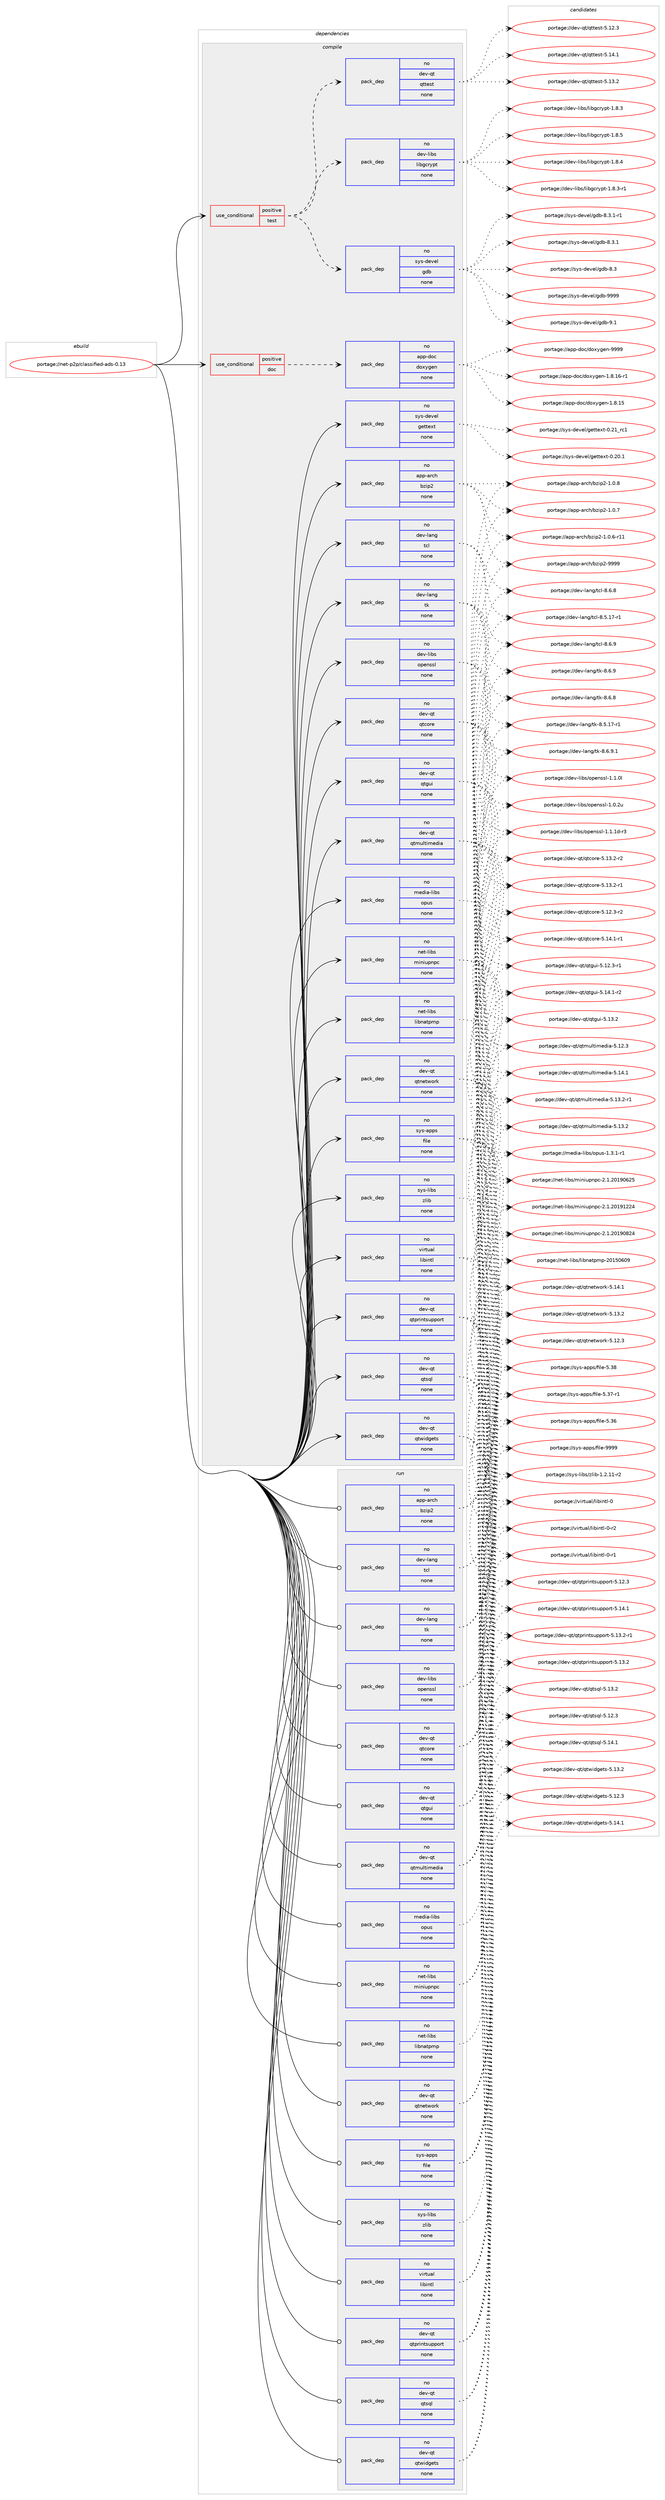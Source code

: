 digraph prolog {

# *************
# Graph options
# *************

newrank=true;
concentrate=true;
compound=true;
graph [rankdir=LR,fontname=Helvetica,fontsize=10,ranksep=1.5];#, ranksep=2.5, nodesep=0.2];
edge  [arrowhead=vee];
node  [fontname=Helvetica,fontsize=10];

# **********
# The ebuild
# **********

subgraph cluster_leftcol {
color=gray;
rank=same;
label=<<i>ebuild</i>>;
id [label="portage://net-p2p/classified-ads-0.13", color=red, width=4, href="../net-p2p/classified-ads-0.13.svg"];
}

# ****************
# The dependencies
# ****************

subgraph cluster_midcol {
color=gray;
label=<<i>dependencies</i>>;
subgraph cluster_compile {
fillcolor="#eeeeee";
style=filled;
label=<<i>compile</i>>;
subgraph cond13876 {
dependency69461 [label=<<TABLE BORDER="0" CELLBORDER="1" CELLSPACING="0" CELLPADDING="4"><TR><TD ROWSPAN="3" CELLPADDING="10">use_conditional</TD></TR><TR><TD>positive</TD></TR><TR><TD>doc</TD></TR></TABLE>>, shape=none, color=red];
subgraph pack54213 {
dependency69462 [label=<<TABLE BORDER="0" CELLBORDER="1" CELLSPACING="0" CELLPADDING="4" WIDTH="220"><TR><TD ROWSPAN="6" CELLPADDING="30">pack_dep</TD></TR><TR><TD WIDTH="110">no</TD></TR><TR><TD>app-doc</TD></TR><TR><TD>doxygen</TD></TR><TR><TD>none</TD></TR><TR><TD></TD></TR></TABLE>>, shape=none, color=blue];
}
dependency69461:e -> dependency69462:w [weight=20,style="dashed",arrowhead="vee"];
}
id:e -> dependency69461:w [weight=20,style="solid",arrowhead="vee"];
subgraph cond13877 {
dependency69463 [label=<<TABLE BORDER="0" CELLBORDER="1" CELLSPACING="0" CELLPADDING="4"><TR><TD ROWSPAN="3" CELLPADDING="10">use_conditional</TD></TR><TR><TD>positive</TD></TR><TR><TD>test</TD></TR></TABLE>>, shape=none, color=red];
subgraph pack54214 {
dependency69464 [label=<<TABLE BORDER="0" CELLBORDER="1" CELLSPACING="0" CELLPADDING="4" WIDTH="220"><TR><TD ROWSPAN="6" CELLPADDING="30">pack_dep</TD></TR><TR><TD WIDTH="110">no</TD></TR><TR><TD>dev-libs</TD></TR><TR><TD>libgcrypt</TD></TR><TR><TD>none</TD></TR><TR><TD></TD></TR></TABLE>>, shape=none, color=blue];
}
dependency69463:e -> dependency69464:w [weight=20,style="dashed",arrowhead="vee"];
subgraph pack54215 {
dependency69465 [label=<<TABLE BORDER="0" CELLBORDER="1" CELLSPACING="0" CELLPADDING="4" WIDTH="220"><TR><TD ROWSPAN="6" CELLPADDING="30">pack_dep</TD></TR><TR><TD WIDTH="110">no</TD></TR><TR><TD>dev-qt</TD></TR><TR><TD>qttest</TD></TR><TR><TD>none</TD></TR><TR><TD></TD></TR></TABLE>>, shape=none, color=blue];
}
dependency69463:e -> dependency69465:w [weight=20,style="dashed",arrowhead="vee"];
subgraph pack54216 {
dependency69466 [label=<<TABLE BORDER="0" CELLBORDER="1" CELLSPACING="0" CELLPADDING="4" WIDTH="220"><TR><TD ROWSPAN="6" CELLPADDING="30">pack_dep</TD></TR><TR><TD WIDTH="110">no</TD></TR><TR><TD>sys-devel</TD></TR><TR><TD>gdb</TD></TR><TR><TD>none</TD></TR><TR><TD></TD></TR></TABLE>>, shape=none, color=blue];
}
dependency69463:e -> dependency69466:w [weight=20,style="dashed",arrowhead="vee"];
}
id:e -> dependency69463:w [weight=20,style="solid",arrowhead="vee"];
subgraph pack54217 {
dependency69467 [label=<<TABLE BORDER="0" CELLBORDER="1" CELLSPACING="0" CELLPADDING="4" WIDTH="220"><TR><TD ROWSPAN="6" CELLPADDING="30">pack_dep</TD></TR><TR><TD WIDTH="110">no</TD></TR><TR><TD>app-arch</TD></TR><TR><TD>bzip2</TD></TR><TR><TD>none</TD></TR><TR><TD></TD></TR></TABLE>>, shape=none, color=blue];
}
id:e -> dependency69467:w [weight=20,style="solid",arrowhead="vee"];
subgraph pack54218 {
dependency69468 [label=<<TABLE BORDER="0" CELLBORDER="1" CELLSPACING="0" CELLPADDING="4" WIDTH="220"><TR><TD ROWSPAN="6" CELLPADDING="30">pack_dep</TD></TR><TR><TD WIDTH="110">no</TD></TR><TR><TD>dev-lang</TD></TR><TR><TD>tcl</TD></TR><TR><TD>none</TD></TR><TR><TD></TD></TR></TABLE>>, shape=none, color=blue];
}
id:e -> dependency69468:w [weight=20,style="solid",arrowhead="vee"];
subgraph pack54219 {
dependency69469 [label=<<TABLE BORDER="0" CELLBORDER="1" CELLSPACING="0" CELLPADDING="4" WIDTH="220"><TR><TD ROWSPAN="6" CELLPADDING="30">pack_dep</TD></TR><TR><TD WIDTH="110">no</TD></TR><TR><TD>dev-lang</TD></TR><TR><TD>tk</TD></TR><TR><TD>none</TD></TR><TR><TD></TD></TR></TABLE>>, shape=none, color=blue];
}
id:e -> dependency69469:w [weight=20,style="solid",arrowhead="vee"];
subgraph pack54220 {
dependency69470 [label=<<TABLE BORDER="0" CELLBORDER="1" CELLSPACING="0" CELLPADDING="4" WIDTH="220"><TR><TD ROWSPAN="6" CELLPADDING="30">pack_dep</TD></TR><TR><TD WIDTH="110">no</TD></TR><TR><TD>dev-libs</TD></TR><TR><TD>openssl</TD></TR><TR><TD>none</TD></TR><TR><TD></TD></TR></TABLE>>, shape=none, color=blue];
}
id:e -> dependency69470:w [weight=20,style="solid",arrowhead="vee"];
subgraph pack54221 {
dependency69471 [label=<<TABLE BORDER="0" CELLBORDER="1" CELLSPACING="0" CELLPADDING="4" WIDTH="220"><TR><TD ROWSPAN="6" CELLPADDING="30">pack_dep</TD></TR><TR><TD WIDTH="110">no</TD></TR><TR><TD>dev-qt</TD></TR><TR><TD>qtcore</TD></TR><TR><TD>none</TD></TR><TR><TD></TD></TR></TABLE>>, shape=none, color=blue];
}
id:e -> dependency69471:w [weight=20,style="solid",arrowhead="vee"];
subgraph pack54222 {
dependency69472 [label=<<TABLE BORDER="0" CELLBORDER="1" CELLSPACING="0" CELLPADDING="4" WIDTH="220"><TR><TD ROWSPAN="6" CELLPADDING="30">pack_dep</TD></TR><TR><TD WIDTH="110">no</TD></TR><TR><TD>dev-qt</TD></TR><TR><TD>qtgui</TD></TR><TR><TD>none</TD></TR><TR><TD></TD></TR></TABLE>>, shape=none, color=blue];
}
id:e -> dependency69472:w [weight=20,style="solid",arrowhead="vee"];
subgraph pack54223 {
dependency69473 [label=<<TABLE BORDER="0" CELLBORDER="1" CELLSPACING="0" CELLPADDING="4" WIDTH="220"><TR><TD ROWSPAN="6" CELLPADDING="30">pack_dep</TD></TR><TR><TD WIDTH="110">no</TD></TR><TR><TD>dev-qt</TD></TR><TR><TD>qtmultimedia</TD></TR><TR><TD>none</TD></TR><TR><TD></TD></TR></TABLE>>, shape=none, color=blue];
}
id:e -> dependency69473:w [weight=20,style="solid",arrowhead="vee"];
subgraph pack54224 {
dependency69474 [label=<<TABLE BORDER="0" CELLBORDER="1" CELLSPACING="0" CELLPADDING="4" WIDTH="220"><TR><TD ROWSPAN="6" CELLPADDING="30">pack_dep</TD></TR><TR><TD WIDTH="110">no</TD></TR><TR><TD>dev-qt</TD></TR><TR><TD>qtnetwork</TD></TR><TR><TD>none</TD></TR><TR><TD></TD></TR></TABLE>>, shape=none, color=blue];
}
id:e -> dependency69474:w [weight=20,style="solid",arrowhead="vee"];
subgraph pack54225 {
dependency69475 [label=<<TABLE BORDER="0" CELLBORDER="1" CELLSPACING="0" CELLPADDING="4" WIDTH="220"><TR><TD ROWSPAN="6" CELLPADDING="30">pack_dep</TD></TR><TR><TD WIDTH="110">no</TD></TR><TR><TD>dev-qt</TD></TR><TR><TD>qtprintsupport</TD></TR><TR><TD>none</TD></TR><TR><TD></TD></TR></TABLE>>, shape=none, color=blue];
}
id:e -> dependency69475:w [weight=20,style="solid",arrowhead="vee"];
subgraph pack54226 {
dependency69476 [label=<<TABLE BORDER="0" CELLBORDER="1" CELLSPACING="0" CELLPADDING="4" WIDTH="220"><TR><TD ROWSPAN="6" CELLPADDING="30">pack_dep</TD></TR><TR><TD WIDTH="110">no</TD></TR><TR><TD>dev-qt</TD></TR><TR><TD>qtsql</TD></TR><TR><TD>none</TD></TR><TR><TD></TD></TR></TABLE>>, shape=none, color=blue];
}
id:e -> dependency69476:w [weight=20,style="solid",arrowhead="vee"];
subgraph pack54227 {
dependency69477 [label=<<TABLE BORDER="0" CELLBORDER="1" CELLSPACING="0" CELLPADDING="4" WIDTH="220"><TR><TD ROWSPAN="6" CELLPADDING="30">pack_dep</TD></TR><TR><TD WIDTH="110">no</TD></TR><TR><TD>dev-qt</TD></TR><TR><TD>qtwidgets</TD></TR><TR><TD>none</TD></TR><TR><TD></TD></TR></TABLE>>, shape=none, color=blue];
}
id:e -> dependency69477:w [weight=20,style="solid",arrowhead="vee"];
subgraph pack54228 {
dependency69478 [label=<<TABLE BORDER="0" CELLBORDER="1" CELLSPACING="0" CELLPADDING="4" WIDTH="220"><TR><TD ROWSPAN="6" CELLPADDING="30">pack_dep</TD></TR><TR><TD WIDTH="110">no</TD></TR><TR><TD>media-libs</TD></TR><TR><TD>opus</TD></TR><TR><TD>none</TD></TR><TR><TD></TD></TR></TABLE>>, shape=none, color=blue];
}
id:e -> dependency69478:w [weight=20,style="solid",arrowhead="vee"];
subgraph pack54229 {
dependency69479 [label=<<TABLE BORDER="0" CELLBORDER="1" CELLSPACING="0" CELLPADDING="4" WIDTH="220"><TR><TD ROWSPAN="6" CELLPADDING="30">pack_dep</TD></TR><TR><TD WIDTH="110">no</TD></TR><TR><TD>net-libs</TD></TR><TR><TD>libnatpmp</TD></TR><TR><TD>none</TD></TR><TR><TD></TD></TR></TABLE>>, shape=none, color=blue];
}
id:e -> dependency69479:w [weight=20,style="solid",arrowhead="vee"];
subgraph pack54230 {
dependency69480 [label=<<TABLE BORDER="0" CELLBORDER="1" CELLSPACING="0" CELLPADDING="4" WIDTH="220"><TR><TD ROWSPAN="6" CELLPADDING="30">pack_dep</TD></TR><TR><TD WIDTH="110">no</TD></TR><TR><TD>net-libs</TD></TR><TR><TD>miniupnpc</TD></TR><TR><TD>none</TD></TR><TR><TD></TD></TR></TABLE>>, shape=none, color=blue];
}
id:e -> dependency69480:w [weight=20,style="solid",arrowhead="vee"];
subgraph pack54231 {
dependency69481 [label=<<TABLE BORDER="0" CELLBORDER="1" CELLSPACING="0" CELLPADDING="4" WIDTH="220"><TR><TD ROWSPAN="6" CELLPADDING="30">pack_dep</TD></TR><TR><TD WIDTH="110">no</TD></TR><TR><TD>sys-apps</TD></TR><TR><TD>file</TD></TR><TR><TD>none</TD></TR><TR><TD></TD></TR></TABLE>>, shape=none, color=blue];
}
id:e -> dependency69481:w [weight=20,style="solid",arrowhead="vee"];
subgraph pack54232 {
dependency69482 [label=<<TABLE BORDER="0" CELLBORDER="1" CELLSPACING="0" CELLPADDING="4" WIDTH="220"><TR><TD ROWSPAN="6" CELLPADDING="30">pack_dep</TD></TR><TR><TD WIDTH="110">no</TD></TR><TR><TD>sys-devel</TD></TR><TR><TD>gettext</TD></TR><TR><TD>none</TD></TR><TR><TD></TD></TR></TABLE>>, shape=none, color=blue];
}
id:e -> dependency69482:w [weight=20,style="solid",arrowhead="vee"];
subgraph pack54233 {
dependency69483 [label=<<TABLE BORDER="0" CELLBORDER="1" CELLSPACING="0" CELLPADDING="4" WIDTH="220"><TR><TD ROWSPAN="6" CELLPADDING="30">pack_dep</TD></TR><TR><TD WIDTH="110">no</TD></TR><TR><TD>sys-libs</TD></TR><TR><TD>zlib</TD></TR><TR><TD>none</TD></TR><TR><TD></TD></TR></TABLE>>, shape=none, color=blue];
}
id:e -> dependency69483:w [weight=20,style="solid",arrowhead="vee"];
subgraph pack54234 {
dependency69484 [label=<<TABLE BORDER="0" CELLBORDER="1" CELLSPACING="0" CELLPADDING="4" WIDTH="220"><TR><TD ROWSPAN="6" CELLPADDING="30">pack_dep</TD></TR><TR><TD WIDTH="110">no</TD></TR><TR><TD>virtual</TD></TR><TR><TD>libintl</TD></TR><TR><TD>none</TD></TR><TR><TD></TD></TR></TABLE>>, shape=none, color=blue];
}
id:e -> dependency69484:w [weight=20,style="solid",arrowhead="vee"];
}
subgraph cluster_compileandrun {
fillcolor="#eeeeee";
style=filled;
label=<<i>compile and run</i>>;
}
subgraph cluster_run {
fillcolor="#eeeeee";
style=filled;
label=<<i>run</i>>;
subgraph pack54235 {
dependency69485 [label=<<TABLE BORDER="0" CELLBORDER="1" CELLSPACING="0" CELLPADDING="4" WIDTH="220"><TR><TD ROWSPAN="6" CELLPADDING="30">pack_dep</TD></TR><TR><TD WIDTH="110">no</TD></TR><TR><TD>app-arch</TD></TR><TR><TD>bzip2</TD></TR><TR><TD>none</TD></TR><TR><TD></TD></TR></TABLE>>, shape=none, color=blue];
}
id:e -> dependency69485:w [weight=20,style="solid",arrowhead="odot"];
subgraph pack54236 {
dependency69486 [label=<<TABLE BORDER="0" CELLBORDER="1" CELLSPACING="0" CELLPADDING="4" WIDTH="220"><TR><TD ROWSPAN="6" CELLPADDING="30">pack_dep</TD></TR><TR><TD WIDTH="110">no</TD></TR><TR><TD>dev-lang</TD></TR><TR><TD>tcl</TD></TR><TR><TD>none</TD></TR><TR><TD></TD></TR></TABLE>>, shape=none, color=blue];
}
id:e -> dependency69486:w [weight=20,style="solid",arrowhead="odot"];
subgraph pack54237 {
dependency69487 [label=<<TABLE BORDER="0" CELLBORDER="1" CELLSPACING="0" CELLPADDING="4" WIDTH="220"><TR><TD ROWSPAN="6" CELLPADDING="30">pack_dep</TD></TR><TR><TD WIDTH="110">no</TD></TR><TR><TD>dev-lang</TD></TR><TR><TD>tk</TD></TR><TR><TD>none</TD></TR><TR><TD></TD></TR></TABLE>>, shape=none, color=blue];
}
id:e -> dependency69487:w [weight=20,style="solid",arrowhead="odot"];
subgraph pack54238 {
dependency69488 [label=<<TABLE BORDER="0" CELLBORDER="1" CELLSPACING="0" CELLPADDING="4" WIDTH="220"><TR><TD ROWSPAN="6" CELLPADDING="30">pack_dep</TD></TR><TR><TD WIDTH="110">no</TD></TR><TR><TD>dev-libs</TD></TR><TR><TD>openssl</TD></TR><TR><TD>none</TD></TR><TR><TD></TD></TR></TABLE>>, shape=none, color=blue];
}
id:e -> dependency69488:w [weight=20,style="solid",arrowhead="odot"];
subgraph pack54239 {
dependency69489 [label=<<TABLE BORDER="0" CELLBORDER="1" CELLSPACING="0" CELLPADDING="4" WIDTH="220"><TR><TD ROWSPAN="6" CELLPADDING="30">pack_dep</TD></TR><TR><TD WIDTH="110">no</TD></TR><TR><TD>dev-qt</TD></TR><TR><TD>qtcore</TD></TR><TR><TD>none</TD></TR><TR><TD></TD></TR></TABLE>>, shape=none, color=blue];
}
id:e -> dependency69489:w [weight=20,style="solid",arrowhead="odot"];
subgraph pack54240 {
dependency69490 [label=<<TABLE BORDER="0" CELLBORDER="1" CELLSPACING="0" CELLPADDING="4" WIDTH="220"><TR><TD ROWSPAN="6" CELLPADDING="30">pack_dep</TD></TR><TR><TD WIDTH="110">no</TD></TR><TR><TD>dev-qt</TD></TR><TR><TD>qtgui</TD></TR><TR><TD>none</TD></TR><TR><TD></TD></TR></TABLE>>, shape=none, color=blue];
}
id:e -> dependency69490:w [weight=20,style="solid",arrowhead="odot"];
subgraph pack54241 {
dependency69491 [label=<<TABLE BORDER="0" CELLBORDER="1" CELLSPACING="0" CELLPADDING="4" WIDTH="220"><TR><TD ROWSPAN="6" CELLPADDING="30">pack_dep</TD></TR><TR><TD WIDTH="110">no</TD></TR><TR><TD>dev-qt</TD></TR><TR><TD>qtmultimedia</TD></TR><TR><TD>none</TD></TR><TR><TD></TD></TR></TABLE>>, shape=none, color=blue];
}
id:e -> dependency69491:w [weight=20,style="solid",arrowhead="odot"];
subgraph pack54242 {
dependency69492 [label=<<TABLE BORDER="0" CELLBORDER="1" CELLSPACING="0" CELLPADDING="4" WIDTH="220"><TR><TD ROWSPAN="6" CELLPADDING="30">pack_dep</TD></TR><TR><TD WIDTH="110">no</TD></TR><TR><TD>dev-qt</TD></TR><TR><TD>qtnetwork</TD></TR><TR><TD>none</TD></TR><TR><TD></TD></TR></TABLE>>, shape=none, color=blue];
}
id:e -> dependency69492:w [weight=20,style="solid",arrowhead="odot"];
subgraph pack54243 {
dependency69493 [label=<<TABLE BORDER="0" CELLBORDER="1" CELLSPACING="0" CELLPADDING="4" WIDTH="220"><TR><TD ROWSPAN="6" CELLPADDING="30">pack_dep</TD></TR><TR><TD WIDTH="110">no</TD></TR><TR><TD>dev-qt</TD></TR><TR><TD>qtprintsupport</TD></TR><TR><TD>none</TD></TR><TR><TD></TD></TR></TABLE>>, shape=none, color=blue];
}
id:e -> dependency69493:w [weight=20,style="solid",arrowhead="odot"];
subgraph pack54244 {
dependency69494 [label=<<TABLE BORDER="0" CELLBORDER="1" CELLSPACING="0" CELLPADDING="4" WIDTH="220"><TR><TD ROWSPAN="6" CELLPADDING="30">pack_dep</TD></TR><TR><TD WIDTH="110">no</TD></TR><TR><TD>dev-qt</TD></TR><TR><TD>qtsql</TD></TR><TR><TD>none</TD></TR><TR><TD></TD></TR></TABLE>>, shape=none, color=blue];
}
id:e -> dependency69494:w [weight=20,style="solid",arrowhead="odot"];
subgraph pack54245 {
dependency69495 [label=<<TABLE BORDER="0" CELLBORDER="1" CELLSPACING="0" CELLPADDING="4" WIDTH="220"><TR><TD ROWSPAN="6" CELLPADDING="30">pack_dep</TD></TR><TR><TD WIDTH="110">no</TD></TR><TR><TD>dev-qt</TD></TR><TR><TD>qtwidgets</TD></TR><TR><TD>none</TD></TR><TR><TD></TD></TR></TABLE>>, shape=none, color=blue];
}
id:e -> dependency69495:w [weight=20,style="solid",arrowhead="odot"];
subgraph pack54246 {
dependency69496 [label=<<TABLE BORDER="0" CELLBORDER="1" CELLSPACING="0" CELLPADDING="4" WIDTH="220"><TR><TD ROWSPAN="6" CELLPADDING="30">pack_dep</TD></TR><TR><TD WIDTH="110">no</TD></TR><TR><TD>media-libs</TD></TR><TR><TD>opus</TD></TR><TR><TD>none</TD></TR><TR><TD></TD></TR></TABLE>>, shape=none, color=blue];
}
id:e -> dependency69496:w [weight=20,style="solid",arrowhead="odot"];
subgraph pack54247 {
dependency69497 [label=<<TABLE BORDER="0" CELLBORDER="1" CELLSPACING="0" CELLPADDING="4" WIDTH="220"><TR><TD ROWSPAN="6" CELLPADDING="30">pack_dep</TD></TR><TR><TD WIDTH="110">no</TD></TR><TR><TD>net-libs</TD></TR><TR><TD>libnatpmp</TD></TR><TR><TD>none</TD></TR><TR><TD></TD></TR></TABLE>>, shape=none, color=blue];
}
id:e -> dependency69497:w [weight=20,style="solid",arrowhead="odot"];
subgraph pack54248 {
dependency69498 [label=<<TABLE BORDER="0" CELLBORDER="1" CELLSPACING="0" CELLPADDING="4" WIDTH="220"><TR><TD ROWSPAN="6" CELLPADDING="30">pack_dep</TD></TR><TR><TD WIDTH="110">no</TD></TR><TR><TD>net-libs</TD></TR><TR><TD>miniupnpc</TD></TR><TR><TD>none</TD></TR><TR><TD></TD></TR></TABLE>>, shape=none, color=blue];
}
id:e -> dependency69498:w [weight=20,style="solid",arrowhead="odot"];
subgraph pack54249 {
dependency69499 [label=<<TABLE BORDER="0" CELLBORDER="1" CELLSPACING="0" CELLPADDING="4" WIDTH="220"><TR><TD ROWSPAN="6" CELLPADDING="30">pack_dep</TD></TR><TR><TD WIDTH="110">no</TD></TR><TR><TD>sys-apps</TD></TR><TR><TD>file</TD></TR><TR><TD>none</TD></TR><TR><TD></TD></TR></TABLE>>, shape=none, color=blue];
}
id:e -> dependency69499:w [weight=20,style="solid",arrowhead="odot"];
subgraph pack54250 {
dependency69500 [label=<<TABLE BORDER="0" CELLBORDER="1" CELLSPACING="0" CELLPADDING="4" WIDTH="220"><TR><TD ROWSPAN="6" CELLPADDING="30">pack_dep</TD></TR><TR><TD WIDTH="110">no</TD></TR><TR><TD>sys-libs</TD></TR><TR><TD>zlib</TD></TR><TR><TD>none</TD></TR><TR><TD></TD></TR></TABLE>>, shape=none, color=blue];
}
id:e -> dependency69500:w [weight=20,style="solid",arrowhead="odot"];
subgraph pack54251 {
dependency69501 [label=<<TABLE BORDER="0" CELLBORDER="1" CELLSPACING="0" CELLPADDING="4" WIDTH="220"><TR><TD ROWSPAN="6" CELLPADDING="30">pack_dep</TD></TR><TR><TD WIDTH="110">no</TD></TR><TR><TD>virtual</TD></TR><TR><TD>libintl</TD></TR><TR><TD>none</TD></TR><TR><TD></TD></TR></TABLE>>, shape=none, color=blue];
}
id:e -> dependency69501:w [weight=20,style="solid",arrowhead="odot"];
}
}

# **************
# The candidates
# **************

subgraph cluster_choices {
rank=same;
color=gray;
label=<<i>candidates</i>>;

subgraph choice54213 {
color=black;
nodesep=1;
choice971121124510011199471001111201211031011104557575757 [label="portage://app-doc/doxygen-9999", color=red, width=4,href="../app-doc/doxygen-9999.svg"];
choice97112112451001119947100111120121103101110454946564649544511449 [label="portage://app-doc/doxygen-1.8.16-r1", color=red, width=4,href="../app-doc/doxygen-1.8.16-r1.svg"];
choice9711211245100111994710011112012110310111045494656464953 [label="portage://app-doc/doxygen-1.8.15", color=red, width=4,href="../app-doc/doxygen-1.8.15.svg"];
dependency69462:e -> choice971121124510011199471001111201211031011104557575757:w [style=dotted,weight="100"];
dependency69462:e -> choice97112112451001119947100111120121103101110454946564649544511449:w [style=dotted,weight="100"];
dependency69462:e -> choice9711211245100111994710011112012110310111045494656464953:w [style=dotted,weight="100"];
}
subgraph choice54214 {
color=black;
nodesep=1;
choice1001011184510810598115471081059810399114121112116454946564653 [label="portage://dev-libs/libgcrypt-1.8.5", color=red, width=4,href="../dev-libs/libgcrypt-1.8.5.svg"];
choice1001011184510810598115471081059810399114121112116454946564652 [label="portage://dev-libs/libgcrypt-1.8.4", color=red, width=4,href="../dev-libs/libgcrypt-1.8.4.svg"];
choice10010111845108105981154710810598103991141211121164549465646514511449 [label="portage://dev-libs/libgcrypt-1.8.3-r1", color=red, width=4,href="../dev-libs/libgcrypt-1.8.3-r1.svg"];
choice1001011184510810598115471081059810399114121112116454946564651 [label="portage://dev-libs/libgcrypt-1.8.3", color=red, width=4,href="../dev-libs/libgcrypt-1.8.3.svg"];
dependency69464:e -> choice1001011184510810598115471081059810399114121112116454946564653:w [style=dotted,weight="100"];
dependency69464:e -> choice1001011184510810598115471081059810399114121112116454946564652:w [style=dotted,weight="100"];
dependency69464:e -> choice10010111845108105981154710810598103991141211121164549465646514511449:w [style=dotted,weight="100"];
dependency69464:e -> choice1001011184510810598115471081059810399114121112116454946564651:w [style=dotted,weight="100"];
}
subgraph choice54215 {
color=black;
nodesep=1;
choice100101118451131164711311611610111511645534649524649 [label="portage://dev-qt/qttest-5.14.1", color=red, width=4,href="../dev-qt/qttest-5.14.1.svg"];
choice100101118451131164711311611610111511645534649514650 [label="portage://dev-qt/qttest-5.13.2", color=red, width=4,href="../dev-qt/qttest-5.13.2.svg"];
choice100101118451131164711311611610111511645534649504651 [label="portage://dev-qt/qttest-5.12.3", color=red, width=4,href="../dev-qt/qttest-5.12.3.svg"];
dependency69465:e -> choice100101118451131164711311611610111511645534649524649:w [style=dotted,weight="100"];
dependency69465:e -> choice100101118451131164711311611610111511645534649514650:w [style=dotted,weight="100"];
dependency69465:e -> choice100101118451131164711311611610111511645534649504651:w [style=dotted,weight="100"];
}
subgraph choice54216 {
color=black;
nodesep=1;
choice1151211154510010111810110847103100984557575757 [label="portage://sys-devel/gdb-9999", color=red, width=4,href="../sys-devel/gdb-9999.svg"];
choice11512111545100101118101108471031009845574649 [label="portage://sys-devel/gdb-9.1", color=red, width=4,href="../sys-devel/gdb-9.1.svg"];
choice1151211154510010111810110847103100984556465146494511449 [label="portage://sys-devel/gdb-8.3.1-r1", color=red, width=4,href="../sys-devel/gdb-8.3.1-r1.svg"];
choice115121115451001011181011084710310098455646514649 [label="portage://sys-devel/gdb-8.3.1", color=red, width=4,href="../sys-devel/gdb-8.3.1.svg"];
choice11512111545100101118101108471031009845564651 [label="portage://sys-devel/gdb-8.3", color=red, width=4,href="../sys-devel/gdb-8.3.svg"];
dependency69466:e -> choice1151211154510010111810110847103100984557575757:w [style=dotted,weight="100"];
dependency69466:e -> choice11512111545100101118101108471031009845574649:w [style=dotted,weight="100"];
dependency69466:e -> choice1151211154510010111810110847103100984556465146494511449:w [style=dotted,weight="100"];
dependency69466:e -> choice115121115451001011181011084710310098455646514649:w [style=dotted,weight="100"];
dependency69466:e -> choice11512111545100101118101108471031009845564651:w [style=dotted,weight="100"];
}
subgraph choice54217 {
color=black;
nodesep=1;
choice971121124597114991044798122105112504557575757 [label="portage://app-arch/bzip2-9999", color=red, width=4,href="../app-arch/bzip2-9999.svg"];
choice97112112459711499104479812210511250454946484656 [label="portage://app-arch/bzip2-1.0.8", color=red, width=4,href="../app-arch/bzip2-1.0.8.svg"];
choice97112112459711499104479812210511250454946484655 [label="portage://app-arch/bzip2-1.0.7", color=red, width=4,href="../app-arch/bzip2-1.0.7.svg"];
choice97112112459711499104479812210511250454946484654451144949 [label="portage://app-arch/bzip2-1.0.6-r11", color=red, width=4,href="../app-arch/bzip2-1.0.6-r11.svg"];
dependency69467:e -> choice971121124597114991044798122105112504557575757:w [style=dotted,weight="100"];
dependency69467:e -> choice97112112459711499104479812210511250454946484656:w [style=dotted,weight="100"];
dependency69467:e -> choice97112112459711499104479812210511250454946484655:w [style=dotted,weight="100"];
dependency69467:e -> choice97112112459711499104479812210511250454946484654451144949:w [style=dotted,weight="100"];
}
subgraph choice54218 {
color=black;
nodesep=1;
choice10010111845108971101034711699108455646544657 [label="portage://dev-lang/tcl-8.6.9", color=red, width=4,href="../dev-lang/tcl-8.6.9.svg"];
choice10010111845108971101034711699108455646544656 [label="portage://dev-lang/tcl-8.6.8", color=red, width=4,href="../dev-lang/tcl-8.6.8.svg"];
choice10010111845108971101034711699108455646534649554511449 [label="portage://dev-lang/tcl-8.5.17-r1", color=red, width=4,href="../dev-lang/tcl-8.5.17-r1.svg"];
dependency69468:e -> choice10010111845108971101034711699108455646544657:w [style=dotted,weight="100"];
dependency69468:e -> choice10010111845108971101034711699108455646544656:w [style=dotted,weight="100"];
dependency69468:e -> choice10010111845108971101034711699108455646534649554511449:w [style=dotted,weight="100"];
}
subgraph choice54219 {
color=black;
nodesep=1;
choice1001011184510897110103471161074556465446574649 [label="portage://dev-lang/tk-8.6.9.1", color=red, width=4,href="../dev-lang/tk-8.6.9.1.svg"];
choice100101118451089711010347116107455646544657 [label="portage://dev-lang/tk-8.6.9", color=red, width=4,href="../dev-lang/tk-8.6.9.svg"];
choice100101118451089711010347116107455646544656 [label="portage://dev-lang/tk-8.6.8", color=red, width=4,href="../dev-lang/tk-8.6.8.svg"];
choice100101118451089711010347116107455646534649554511449 [label="portage://dev-lang/tk-8.5.17-r1", color=red, width=4,href="../dev-lang/tk-8.5.17-r1.svg"];
dependency69469:e -> choice1001011184510897110103471161074556465446574649:w [style=dotted,weight="100"];
dependency69469:e -> choice100101118451089711010347116107455646544657:w [style=dotted,weight="100"];
dependency69469:e -> choice100101118451089711010347116107455646544656:w [style=dotted,weight="100"];
dependency69469:e -> choice100101118451089711010347116107455646534649554511449:w [style=dotted,weight="100"];
}
subgraph choice54220 {
color=black;
nodesep=1;
choice1001011184510810598115471111121011101151151084549464946491004511451 [label="portage://dev-libs/openssl-1.1.1d-r3", color=red, width=4,href="../dev-libs/openssl-1.1.1d-r3.svg"];
choice100101118451081059811547111112101110115115108454946494648108 [label="portage://dev-libs/openssl-1.1.0l", color=red, width=4,href="../dev-libs/openssl-1.1.0l.svg"];
choice100101118451081059811547111112101110115115108454946484650117 [label="portage://dev-libs/openssl-1.0.2u", color=red, width=4,href="../dev-libs/openssl-1.0.2u.svg"];
dependency69470:e -> choice1001011184510810598115471111121011101151151084549464946491004511451:w [style=dotted,weight="100"];
dependency69470:e -> choice100101118451081059811547111112101110115115108454946494648108:w [style=dotted,weight="100"];
dependency69470:e -> choice100101118451081059811547111112101110115115108454946484650117:w [style=dotted,weight="100"];
}
subgraph choice54221 {
color=black;
nodesep=1;
choice100101118451131164711311699111114101455346495246494511449 [label="portage://dev-qt/qtcore-5.14.1-r1", color=red, width=4,href="../dev-qt/qtcore-5.14.1-r1.svg"];
choice100101118451131164711311699111114101455346495146504511450 [label="portage://dev-qt/qtcore-5.13.2-r2", color=red, width=4,href="../dev-qt/qtcore-5.13.2-r2.svg"];
choice100101118451131164711311699111114101455346495146504511449 [label="portage://dev-qt/qtcore-5.13.2-r1", color=red, width=4,href="../dev-qt/qtcore-5.13.2-r1.svg"];
choice100101118451131164711311699111114101455346495046514511450 [label="portage://dev-qt/qtcore-5.12.3-r2", color=red, width=4,href="../dev-qt/qtcore-5.12.3-r2.svg"];
dependency69471:e -> choice100101118451131164711311699111114101455346495246494511449:w [style=dotted,weight="100"];
dependency69471:e -> choice100101118451131164711311699111114101455346495146504511450:w [style=dotted,weight="100"];
dependency69471:e -> choice100101118451131164711311699111114101455346495146504511449:w [style=dotted,weight="100"];
dependency69471:e -> choice100101118451131164711311699111114101455346495046514511450:w [style=dotted,weight="100"];
}
subgraph choice54222 {
color=black;
nodesep=1;
choice1001011184511311647113116103117105455346495246494511450 [label="portage://dev-qt/qtgui-5.14.1-r2", color=red, width=4,href="../dev-qt/qtgui-5.14.1-r2.svg"];
choice100101118451131164711311610311710545534649514650 [label="portage://dev-qt/qtgui-5.13.2", color=red, width=4,href="../dev-qt/qtgui-5.13.2.svg"];
choice1001011184511311647113116103117105455346495046514511449 [label="portage://dev-qt/qtgui-5.12.3-r1", color=red, width=4,href="../dev-qt/qtgui-5.12.3-r1.svg"];
dependency69472:e -> choice1001011184511311647113116103117105455346495246494511450:w [style=dotted,weight="100"];
dependency69472:e -> choice100101118451131164711311610311710545534649514650:w [style=dotted,weight="100"];
dependency69472:e -> choice1001011184511311647113116103117105455346495046514511449:w [style=dotted,weight="100"];
}
subgraph choice54223 {
color=black;
nodesep=1;
choice10010111845113116471131161091171081161051091011001059745534649524649 [label="portage://dev-qt/qtmultimedia-5.14.1", color=red, width=4,href="../dev-qt/qtmultimedia-5.14.1.svg"];
choice100101118451131164711311610911710811610510910110010597455346495146504511449 [label="portage://dev-qt/qtmultimedia-5.13.2-r1", color=red, width=4,href="../dev-qt/qtmultimedia-5.13.2-r1.svg"];
choice10010111845113116471131161091171081161051091011001059745534649514650 [label="portage://dev-qt/qtmultimedia-5.13.2", color=red, width=4,href="../dev-qt/qtmultimedia-5.13.2.svg"];
choice10010111845113116471131161091171081161051091011001059745534649504651 [label="portage://dev-qt/qtmultimedia-5.12.3", color=red, width=4,href="../dev-qt/qtmultimedia-5.12.3.svg"];
dependency69473:e -> choice10010111845113116471131161091171081161051091011001059745534649524649:w [style=dotted,weight="100"];
dependency69473:e -> choice100101118451131164711311610911710811610510910110010597455346495146504511449:w [style=dotted,weight="100"];
dependency69473:e -> choice10010111845113116471131161091171081161051091011001059745534649514650:w [style=dotted,weight="100"];
dependency69473:e -> choice10010111845113116471131161091171081161051091011001059745534649504651:w [style=dotted,weight="100"];
}
subgraph choice54224 {
color=black;
nodesep=1;
choice100101118451131164711311611010111611911111410745534649524649 [label="portage://dev-qt/qtnetwork-5.14.1", color=red, width=4,href="../dev-qt/qtnetwork-5.14.1.svg"];
choice100101118451131164711311611010111611911111410745534649514650 [label="portage://dev-qt/qtnetwork-5.13.2", color=red, width=4,href="../dev-qt/qtnetwork-5.13.2.svg"];
choice100101118451131164711311611010111611911111410745534649504651 [label="portage://dev-qt/qtnetwork-5.12.3", color=red, width=4,href="../dev-qt/qtnetwork-5.12.3.svg"];
dependency69474:e -> choice100101118451131164711311611010111611911111410745534649524649:w [style=dotted,weight="100"];
dependency69474:e -> choice100101118451131164711311611010111611911111410745534649514650:w [style=dotted,weight="100"];
dependency69474:e -> choice100101118451131164711311611010111611911111410745534649504651:w [style=dotted,weight="100"];
}
subgraph choice54225 {
color=black;
nodesep=1;
choice100101118451131164711311611211410511011611511711211211111411645534649524649 [label="portage://dev-qt/qtprintsupport-5.14.1", color=red, width=4,href="../dev-qt/qtprintsupport-5.14.1.svg"];
choice1001011184511311647113116112114105110116115117112112111114116455346495146504511449 [label="portage://dev-qt/qtprintsupport-5.13.2-r1", color=red, width=4,href="../dev-qt/qtprintsupport-5.13.2-r1.svg"];
choice100101118451131164711311611211410511011611511711211211111411645534649514650 [label="portage://dev-qt/qtprintsupport-5.13.2", color=red, width=4,href="../dev-qt/qtprintsupport-5.13.2.svg"];
choice100101118451131164711311611211410511011611511711211211111411645534649504651 [label="portage://dev-qt/qtprintsupport-5.12.3", color=red, width=4,href="../dev-qt/qtprintsupport-5.12.3.svg"];
dependency69475:e -> choice100101118451131164711311611211410511011611511711211211111411645534649524649:w [style=dotted,weight="100"];
dependency69475:e -> choice1001011184511311647113116112114105110116115117112112111114116455346495146504511449:w [style=dotted,weight="100"];
dependency69475:e -> choice100101118451131164711311611211410511011611511711211211111411645534649514650:w [style=dotted,weight="100"];
dependency69475:e -> choice100101118451131164711311611211410511011611511711211211111411645534649504651:w [style=dotted,weight="100"];
}
subgraph choice54226 {
color=black;
nodesep=1;
choice100101118451131164711311611511310845534649524649 [label="portage://dev-qt/qtsql-5.14.1", color=red, width=4,href="../dev-qt/qtsql-5.14.1.svg"];
choice100101118451131164711311611511310845534649514650 [label="portage://dev-qt/qtsql-5.13.2", color=red, width=4,href="../dev-qt/qtsql-5.13.2.svg"];
choice100101118451131164711311611511310845534649504651 [label="portage://dev-qt/qtsql-5.12.3", color=red, width=4,href="../dev-qt/qtsql-5.12.3.svg"];
dependency69476:e -> choice100101118451131164711311611511310845534649524649:w [style=dotted,weight="100"];
dependency69476:e -> choice100101118451131164711311611511310845534649514650:w [style=dotted,weight="100"];
dependency69476:e -> choice100101118451131164711311611511310845534649504651:w [style=dotted,weight="100"];
}
subgraph choice54227 {
color=black;
nodesep=1;
choice100101118451131164711311611910510010310111611545534649524649 [label="portage://dev-qt/qtwidgets-5.14.1", color=red, width=4,href="../dev-qt/qtwidgets-5.14.1.svg"];
choice100101118451131164711311611910510010310111611545534649514650 [label="portage://dev-qt/qtwidgets-5.13.2", color=red, width=4,href="../dev-qt/qtwidgets-5.13.2.svg"];
choice100101118451131164711311611910510010310111611545534649504651 [label="portage://dev-qt/qtwidgets-5.12.3", color=red, width=4,href="../dev-qt/qtwidgets-5.12.3.svg"];
dependency69477:e -> choice100101118451131164711311611910510010310111611545534649524649:w [style=dotted,weight="100"];
dependency69477:e -> choice100101118451131164711311611910510010310111611545534649514650:w [style=dotted,weight="100"];
dependency69477:e -> choice100101118451131164711311611910510010310111611545534649504651:w [style=dotted,weight="100"];
}
subgraph choice54228 {
color=black;
nodesep=1;
choice109101100105974510810598115471111121171154549465146494511449 [label="portage://media-libs/opus-1.3.1-r1", color=red, width=4,href="../media-libs/opus-1.3.1-r1.svg"];
dependency69478:e -> choice109101100105974510810598115471111121171154549465146494511449:w [style=dotted,weight="100"];
}
subgraph choice54229 {
color=black;
nodesep=1;
choice1101011164510810598115471081059811097116112109112455048495348544857 [label="portage://net-libs/libnatpmp-20150609", color=red, width=4,href="../net-libs/libnatpmp-20150609.svg"];
dependency69479:e -> choice1101011164510810598115471081059811097116112109112455048495348544857:w [style=dotted,weight="100"];
}
subgraph choice54230 {
color=black;
nodesep=1;
choice1101011164510810598115471091051101051171121101129945504649465048495749505052 [label="portage://net-libs/miniupnpc-2.1.20191224", color=red, width=4,href="../net-libs/miniupnpc-2.1.20191224.svg"];
choice1101011164510810598115471091051101051171121101129945504649465048495748565052 [label="portage://net-libs/miniupnpc-2.1.20190824", color=red, width=4,href="../net-libs/miniupnpc-2.1.20190824.svg"];
choice1101011164510810598115471091051101051171121101129945504649465048495748545053 [label="portage://net-libs/miniupnpc-2.1.20190625", color=red, width=4,href="../net-libs/miniupnpc-2.1.20190625.svg"];
dependency69480:e -> choice1101011164510810598115471091051101051171121101129945504649465048495749505052:w [style=dotted,weight="100"];
dependency69480:e -> choice1101011164510810598115471091051101051171121101129945504649465048495748565052:w [style=dotted,weight="100"];
dependency69480:e -> choice1101011164510810598115471091051101051171121101129945504649465048495748545053:w [style=dotted,weight="100"];
}
subgraph choice54231 {
color=black;
nodesep=1;
choice1151211154597112112115471021051081014557575757 [label="portage://sys-apps/file-9999", color=red, width=4,href="../sys-apps/file-9999.svg"];
choice1151211154597112112115471021051081014553465156 [label="portage://sys-apps/file-5.38", color=red, width=4,href="../sys-apps/file-5.38.svg"];
choice11512111545971121121154710210510810145534651554511449 [label="portage://sys-apps/file-5.37-r1", color=red, width=4,href="../sys-apps/file-5.37-r1.svg"];
choice1151211154597112112115471021051081014553465154 [label="portage://sys-apps/file-5.36", color=red, width=4,href="../sys-apps/file-5.36.svg"];
dependency69481:e -> choice1151211154597112112115471021051081014557575757:w [style=dotted,weight="100"];
dependency69481:e -> choice1151211154597112112115471021051081014553465156:w [style=dotted,weight="100"];
dependency69481:e -> choice11512111545971121121154710210510810145534651554511449:w [style=dotted,weight="100"];
dependency69481:e -> choice1151211154597112112115471021051081014553465154:w [style=dotted,weight="100"];
}
subgraph choice54232 {
color=black;
nodesep=1;
choice11512111545100101118101108471031011161161011201164548465049951149949 [label="portage://sys-devel/gettext-0.21_rc1", color=red, width=4,href="../sys-devel/gettext-0.21_rc1.svg"];
choice115121115451001011181011084710310111611610112011645484650484649 [label="portage://sys-devel/gettext-0.20.1", color=red, width=4,href="../sys-devel/gettext-0.20.1.svg"];
dependency69482:e -> choice11512111545100101118101108471031011161161011201164548465049951149949:w [style=dotted,weight="100"];
dependency69482:e -> choice115121115451001011181011084710310111611610112011645484650484649:w [style=dotted,weight="100"];
}
subgraph choice54233 {
color=black;
nodesep=1;
choice11512111545108105981154712210810598454946504649494511450 [label="portage://sys-libs/zlib-1.2.11-r2", color=red, width=4,href="../sys-libs/zlib-1.2.11-r2.svg"];
dependency69483:e -> choice11512111545108105981154712210810598454946504649494511450:w [style=dotted,weight="100"];
}
subgraph choice54234 {
color=black;
nodesep=1;
choice11810511411611797108471081059810511011610845484511450 [label="portage://virtual/libintl-0-r2", color=red, width=4,href="../virtual/libintl-0-r2.svg"];
choice11810511411611797108471081059810511011610845484511449 [label="portage://virtual/libintl-0-r1", color=red, width=4,href="../virtual/libintl-0-r1.svg"];
choice1181051141161179710847108105981051101161084548 [label="portage://virtual/libintl-0", color=red, width=4,href="../virtual/libintl-0.svg"];
dependency69484:e -> choice11810511411611797108471081059810511011610845484511450:w [style=dotted,weight="100"];
dependency69484:e -> choice11810511411611797108471081059810511011610845484511449:w [style=dotted,weight="100"];
dependency69484:e -> choice1181051141161179710847108105981051101161084548:w [style=dotted,weight="100"];
}
subgraph choice54235 {
color=black;
nodesep=1;
choice971121124597114991044798122105112504557575757 [label="portage://app-arch/bzip2-9999", color=red, width=4,href="../app-arch/bzip2-9999.svg"];
choice97112112459711499104479812210511250454946484656 [label="portage://app-arch/bzip2-1.0.8", color=red, width=4,href="../app-arch/bzip2-1.0.8.svg"];
choice97112112459711499104479812210511250454946484655 [label="portage://app-arch/bzip2-1.0.7", color=red, width=4,href="../app-arch/bzip2-1.0.7.svg"];
choice97112112459711499104479812210511250454946484654451144949 [label="portage://app-arch/bzip2-1.0.6-r11", color=red, width=4,href="../app-arch/bzip2-1.0.6-r11.svg"];
dependency69485:e -> choice971121124597114991044798122105112504557575757:w [style=dotted,weight="100"];
dependency69485:e -> choice97112112459711499104479812210511250454946484656:w [style=dotted,weight="100"];
dependency69485:e -> choice97112112459711499104479812210511250454946484655:w [style=dotted,weight="100"];
dependency69485:e -> choice97112112459711499104479812210511250454946484654451144949:w [style=dotted,weight="100"];
}
subgraph choice54236 {
color=black;
nodesep=1;
choice10010111845108971101034711699108455646544657 [label="portage://dev-lang/tcl-8.6.9", color=red, width=4,href="../dev-lang/tcl-8.6.9.svg"];
choice10010111845108971101034711699108455646544656 [label="portage://dev-lang/tcl-8.6.8", color=red, width=4,href="../dev-lang/tcl-8.6.8.svg"];
choice10010111845108971101034711699108455646534649554511449 [label="portage://dev-lang/tcl-8.5.17-r1", color=red, width=4,href="../dev-lang/tcl-8.5.17-r1.svg"];
dependency69486:e -> choice10010111845108971101034711699108455646544657:w [style=dotted,weight="100"];
dependency69486:e -> choice10010111845108971101034711699108455646544656:w [style=dotted,weight="100"];
dependency69486:e -> choice10010111845108971101034711699108455646534649554511449:w [style=dotted,weight="100"];
}
subgraph choice54237 {
color=black;
nodesep=1;
choice1001011184510897110103471161074556465446574649 [label="portage://dev-lang/tk-8.6.9.1", color=red, width=4,href="../dev-lang/tk-8.6.9.1.svg"];
choice100101118451089711010347116107455646544657 [label="portage://dev-lang/tk-8.6.9", color=red, width=4,href="../dev-lang/tk-8.6.9.svg"];
choice100101118451089711010347116107455646544656 [label="portage://dev-lang/tk-8.6.8", color=red, width=4,href="../dev-lang/tk-8.6.8.svg"];
choice100101118451089711010347116107455646534649554511449 [label="portage://dev-lang/tk-8.5.17-r1", color=red, width=4,href="../dev-lang/tk-8.5.17-r1.svg"];
dependency69487:e -> choice1001011184510897110103471161074556465446574649:w [style=dotted,weight="100"];
dependency69487:e -> choice100101118451089711010347116107455646544657:w [style=dotted,weight="100"];
dependency69487:e -> choice100101118451089711010347116107455646544656:w [style=dotted,weight="100"];
dependency69487:e -> choice100101118451089711010347116107455646534649554511449:w [style=dotted,weight="100"];
}
subgraph choice54238 {
color=black;
nodesep=1;
choice1001011184510810598115471111121011101151151084549464946491004511451 [label="portage://dev-libs/openssl-1.1.1d-r3", color=red, width=4,href="../dev-libs/openssl-1.1.1d-r3.svg"];
choice100101118451081059811547111112101110115115108454946494648108 [label="portage://dev-libs/openssl-1.1.0l", color=red, width=4,href="../dev-libs/openssl-1.1.0l.svg"];
choice100101118451081059811547111112101110115115108454946484650117 [label="portage://dev-libs/openssl-1.0.2u", color=red, width=4,href="../dev-libs/openssl-1.0.2u.svg"];
dependency69488:e -> choice1001011184510810598115471111121011101151151084549464946491004511451:w [style=dotted,weight="100"];
dependency69488:e -> choice100101118451081059811547111112101110115115108454946494648108:w [style=dotted,weight="100"];
dependency69488:e -> choice100101118451081059811547111112101110115115108454946484650117:w [style=dotted,weight="100"];
}
subgraph choice54239 {
color=black;
nodesep=1;
choice100101118451131164711311699111114101455346495246494511449 [label="portage://dev-qt/qtcore-5.14.1-r1", color=red, width=4,href="../dev-qt/qtcore-5.14.1-r1.svg"];
choice100101118451131164711311699111114101455346495146504511450 [label="portage://dev-qt/qtcore-5.13.2-r2", color=red, width=4,href="../dev-qt/qtcore-5.13.2-r2.svg"];
choice100101118451131164711311699111114101455346495146504511449 [label="portage://dev-qt/qtcore-5.13.2-r1", color=red, width=4,href="../dev-qt/qtcore-5.13.2-r1.svg"];
choice100101118451131164711311699111114101455346495046514511450 [label="portage://dev-qt/qtcore-5.12.3-r2", color=red, width=4,href="../dev-qt/qtcore-5.12.3-r2.svg"];
dependency69489:e -> choice100101118451131164711311699111114101455346495246494511449:w [style=dotted,weight="100"];
dependency69489:e -> choice100101118451131164711311699111114101455346495146504511450:w [style=dotted,weight="100"];
dependency69489:e -> choice100101118451131164711311699111114101455346495146504511449:w [style=dotted,weight="100"];
dependency69489:e -> choice100101118451131164711311699111114101455346495046514511450:w [style=dotted,weight="100"];
}
subgraph choice54240 {
color=black;
nodesep=1;
choice1001011184511311647113116103117105455346495246494511450 [label="portage://dev-qt/qtgui-5.14.1-r2", color=red, width=4,href="../dev-qt/qtgui-5.14.1-r2.svg"];
choice100101118451131164711311610311710545534649514650 [label="portage://dev-qt/qtgui-5.13.2", color=red, width=4,href="../dev-qt/qtgui-5.13.2.svg"];
choice1001011184511311647113116103117105455346495046514511449 [label="portage://dev-qt/qtgui-5.12.3-r1", color=red, width=4,href="../dev-qt/qtgui-5.12.3-r1.svg"];
dependency69490:e -> choice1001011184511311647113116103117105455346495246494511450:w [style=dotted,weight="100"];
dependency69490:e -> choice100101118451131164711311610311710545534649514650:w [style=dotted,weight="100"];
dependency69490:e -> choice1001011184511311647113116103117105455346495046514511449:w [style=dotted,weight="100"];
}
subgraph choice54241 {
color=black;
nodesep=1;
choice10010111845113116471131161091171081161051091011001059745534649524649 [label="portage://dev-qt/qtmultimedia-5.14.1", color=red, width=4,href="../dev-qt/qtmultimedia-5.14.1.svg"];
choice100101118451131164711311610911710811610510910110010597455346495146504511449 [label="portage://dev-qt/qtmultimedia-5.13.2-r1", color=red, width=4,href="../dev-qt/qtmultimedia-5.13.2-r1.svg"];
choice10010111845113116471131161091171081161051091011001059745534649514650 [label="portage://dev-qt/qtmultimedia-5.13.2", color=red, width=4,href="../dev-qt/qtmultimedia-5.13.2.svg"];
choice10010111845113116471131161091171081161051091011001059745534649504651 [label="portage://dev-qt/qtmultimedia-5.12.3", color=red, width=4,href="../dev-qt/qtmultimedia-5.12.3.svg"];
dependency69491:e -> choice10010111845113116471131161091171081161051091011001059745534649524649:w [style=dotted,weight="100"];
dependency69491:e -> choice100101118451131164711311610911710811610510910110010597455346495146504511449:w [style=dotted,weight="100"];
dependency69491:e -> choice10010111845113116471131161091171081161051091011001059745534649514650:w [style=dotted,weight="100"];
dependency69491:e -> choice10010111845113116471131161091171081161051091011001059745534649504651:w [style=dotted,weight="100"];
}
subgraph choice54242 {
color=black;
nodesep=1;
choice100101118451131164711311611010111611911111410745534649524649 [label="portage://dev-qt/qtnetwork-5.14.1", color=red, width=4,href="../dev-qt/qtnetwork-5.14.1.svg"];
choice100101118451131164711311611010111611911111410745534649514650 [label="portage://dev-qt/qtnetwork-5.13.2", color=red, width=4,href="../dev-qt/qtnetwork-5.13.2.svg"];
choice100101118451131164711311611010111611911111410745534649504651 [label="portage://dev-qt/qtnetwork-5.12.3", color=red, width=4,href="../dev-qt/qtnetwork-5.12.3.svg"];
dependency69492:e -> choice100101118451131164711311611010111611911111410745534649524649:w [style=dotted,weight="100"];
dependency69492:e -> choice100101118451131164711311611010111611911111410745534649514650:w [style=dotted,weight="100"];
dependency69492:e -> choice100101118451131164711311611010111611911111410745534649504651:w [style=dotted,weight="100"];
}
subgraph choice54243 {
color=black;
nodesep=1;
choice100101118451131164711311611211410511011611511711211211111411645534649524649 [label="portage://dev-qt/qtprintsupport-5.14.1", color=red, width=4,href="../dev-qt/qtprintsupport-5.14.1.svg"];
choice1001011184511311647113116112114105110116115117112112111114116455346495146504511449 [label="portage://dev-qt/qtprintsupport-5.13.2-r1", color=red, width=4,href="../dev-qt/qtprintsupport-5.13.2-r1.svg"];
choice100101118451131164711311611211410511011611511711211211111411645534649514650 [label="portage://dev-qt/qtprintsupport-5.13.2", color=red, width=4,href="../dev-qt/qtprintsupport-5.13.2.svg"];
choice100101118451131164711311611211410511011611511711211211111411645534649504651 [label="portage://dev-qt/qtprintsupport-5.12.3", color=red, width=4,href="../dev-qt/qtprintsupport-5.12.3.svg"];
dependency69493:e -> choice100101118451131164711311611211410511011611511711211211111411645534649524649:w [style=dotted,weight="100"];
dependency69493:e -> choice1001011184511311647113116112114105110116115117112112111114116455346495146504511449:w [style=dotted,weight="100"];
dependency69493:e -> choice100101118451131164711311611211410511011611511711211211111411645534649514650:w [style=dotted,weight="100"];
dependency69493:e -> choice100101118451131164711311611211410511011611511711211211111411645534649504651:w [style=dotted,weight="100"];
}
subgraph choice54244 {
color=black;
nodesep=1;
choice100101118451131164711311611511310845534649524649 [label="portage://dev-qt/qtsql-5.14.1", color=red, width=4,href="../dev-qt/qtsql-5.14.1.svg"];
choice100101118451131164711311611511310845534649514650 [label="portage://dev-qt/qtsql-5.13.2", color=red, width=4,href="../dev-qt/qtsql-5.13.2.svg"];
choice100101118451131164711311611511310845534649504651 [label="portage://dev-qt/qtsql-5.12.3", color=red, width=4,href="../dev-qt/qtsql-5.12.3.svg"];
dependency69494:e -> choice100101118451131164711311611511310845534649524649:w [style=dotted,weight="100"];
dependency69494:e -> choice100101118451131164711311611511310845534649514650:w [style=dotted,weight="100"];
dependency69494:e -> choice100101118451131164711311611511310845534649504651:w [style=dotted,weight="100"];
}
subgraph choice54245 {
color=black;
nodesep=1;
choice100101118451131164711311611910510010310111611545534649524649 [label="portage://dev-qt/qtwidgets-5.14.1", color=red, width=4,href="../dev-qt/qtwidgets-5.14.1.svg"];
choice100101118451131164711311611910510010310111611545534649514650 [label="portage://dev-qt/qtwidgets-5.13.2", color=red, width=4,href="../dev-qt/qtwidgets-5.13.2.svg"];
choice100101118451131164711311611910510010310111611545534649504651 [label="portage://dev-qt/qtwidgets-5.12.3", color=red, width=4,href="../dev-qt/qtwidgets-5.12.3.svg"];
dependency69495:e -> choice100101118451131164711311611910510010310111611545534649524649:w [style=dotted,weight="100"];
dependency69495:e -> choice100101118451131164711311611910510010310111611545534649514650:w [style=dotted,weight="100"];
dependency69495:e -> choice100101118451131164711311611910510010310111611545534649504651:w [style=dotted,weight="100"];
}
subgraph choice54246 {
color=black;
nodesep=1;
choice109101100105974510810598115471111121171154549465146494511449 [label="portage://media-libs/opus-1.3.1-r1", color=red, width=4,href="../media-libs/opus-1.3.1-r1.svg"];
dependency69496:e -> choice109101100105974510810598115471111121171154549465146494511449:w [style=dotted,weight="100"];
}
subgraph choice54247 {
color=black;
nodesep=1;
choice1101011164510810598115471081059811097116112109112455048495348544857 [label="portage://net-libs/libnatpmp-20150609", color=red, width=4,href="../net-libs/libnatpmp-20150609.svg"];
dependency69497:e -> choice1101011164510810598115471081059811097116112109112455048495348544857:w [style=dotted,weight="100"];
}
subgraph choice54248 {
color=black;
nodesep=1;
choice1101011164510810598115471091051101051171121101129945504649465048495749505052 [label="portage://net-libs/miniupnpc-2.1.20191224", color=red, width=4,href="../net-libs/miniupnpc-2.1.20191224.svg"];
choice1101011164510810598115471091051101051171121101129945504649465048495748565052 [label="portage://net-libs/miniupnpc-2.1.20190824", color=red, width=4,href="../net-libs/miniupnpc-2.1.20190824.svg"];
choice1101011164510810598115471091051101051171121101129945504649465048495748545053 [label="portage://net-libs/miniupnpc-2.1.20190625", color=red, width=4,href="../net-libs/miniupnpc-2.1.20190625.svg"];
dependency69498:e -> choice1101011164510810598115471091051101051171121101129945504649465048495749505052:w [style=dotted,weight="100"];
dependency69498:e -> choice1101011164510810598115471091051101051171121101129945504649465048495748565052:w [style=dotted,weight="100"];
dependency69498:e -> choice1101011164510810598115471091051101051171121101129945504649465048495748545053:w [style=dotted,weight="100"];
}
subgraph choice54249 {
color=black;
nodesep=1;
choice1151211154597112112115471021051081014557575757 [label="portage://sys-apps/file-9999", color=red, width=4,href="../sys-apps/file-9999.svg"];
choice1151211154597112112115471021051081014553465156 [label="portage://sys-apps/file-5.38", color=red, width=4,href="../sys-apps/file-5.38.svg"];
choice11512111545971121121154710210510810145534651554511449 [label="portage://sys-apps/file-5.37-r1", color=red, width=4,href="../sys-apps/file-5.37-r1.svg"];
choice1151211154597112112115471021051081014553465154 [label="portage://sys-apps/file-5.36", color=red, width=4,href="../sys-apps/file-5.36.svg"];
dependency69499:e -> choice1151211154597112112115471021051081014557575757:w [style=dotted,weight="100"];
dependency69499:e -> choice1151211154597112112115471021051081014553465156:w [style=dotted,weight="100"];
dependency69499:e -> choice11512111545971121121154710210510810145534651554511449:w [style=dotted,weight="100"];
dependency69499:e -> choice1151211154597112112115471021051081014553465154:w [style=dotted,weight="100"];
}
subgraph choice54250 {
color=black;
nodesep=1;
choice11512111545108105981154712210810598454946504649494511450 [label="portage://sys-libs/zlib-1.2.11-r2", color=red, width=4,href="../sys-libs/zlib-1.2.11-r2.svg"];
dependency69500:e -> choice11512111545108105981154712210810598454946504649494511450:w [style=dotted,weight="100"];
}
subgraph choice54251 {
color=black;
nodesep=1;
choice11810511411611797108471081059810511011610845484511450 [label="portage://virtual/libintl-0-r2", color=red, width=4,href="../virtual/libintl-0-r2.svg"];
choice11810511411611797108471081059810511011610845484511449 [label="portage://virtual/libintl-0-r1", color=red, width=4,href="../virtual/libintl-0-r1.svg"];
choice1181051141161179710847108105981051101161084548 [label="portage://virtual/libintl-0", color=red, width=4,href="../virtual/libintl-0.svg"];
dependency69501:e -> choice11810511411611797108471081059810511011610845484511450:w [style=dotted,weight="100"];
dependency69501:e -> choice11810511411611797108471081059810511011610845484511449:w [style=dotted,weight="100"];
dependency69501:e -> choice1181051141161179710847108105981051101161084548:w [style=dotted,weight="100"];
}
}

}

